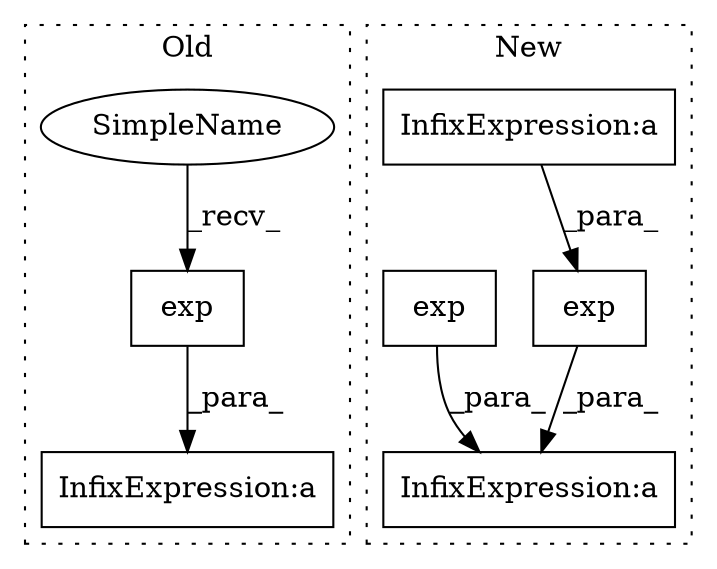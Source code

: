 digraph G {
subgraph cluster0 {
1 [label="SimpleName" a="42" s="439" l="5" shape="ellipse"];
3 [label="exp" a="32" s="445,464" l="4,1" shape="box"];
5 [label="InfixExpression:a" a="27" s="420" l="3" shape="box"];
label = "Old";
style="dotted";
}
subgraph cluster1 {
2 [label="exp" a="32" s="448,473" l="4,1" shape="box"];
4 [label="InfixExpression:a" a="27" s="463" l="3" shape="box"];
6 [label="InfixExpression:a" a="27" s="474" l="3" shape="box"];
7 [label="exp" a="32" s="483,507" l="4,1" shape="box"];
label = "New";
style="dotted";
}
1 -> 3 [label="_recv_"];
2 -> 6 [label="_para_"];
3 -> 5 [label="_para_"];
4 -> 2 [label="_para_"];
7 -> 6 [label="_para_"];
}